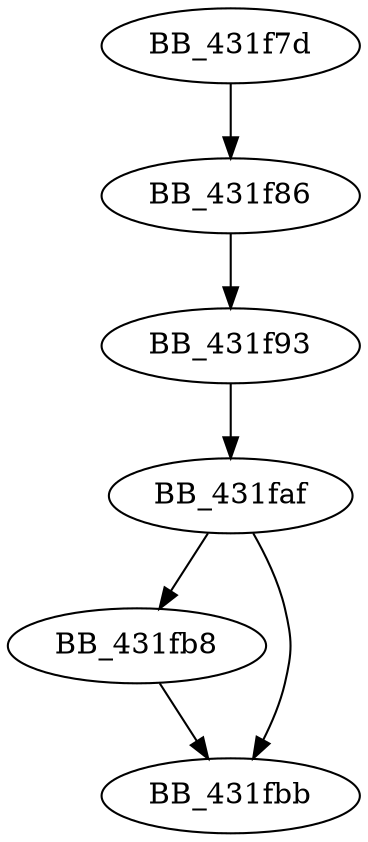 DiGraph _GetLcidFromCountry{
BB_431f7d->BB_431f86
BB_431f86->BB_431f93
BB_431f93->BB_431faf
BB_431faf->BB_431fb8
BB_431faf->BB_431fbb
BB_431fb8->BB_431fbb
}
